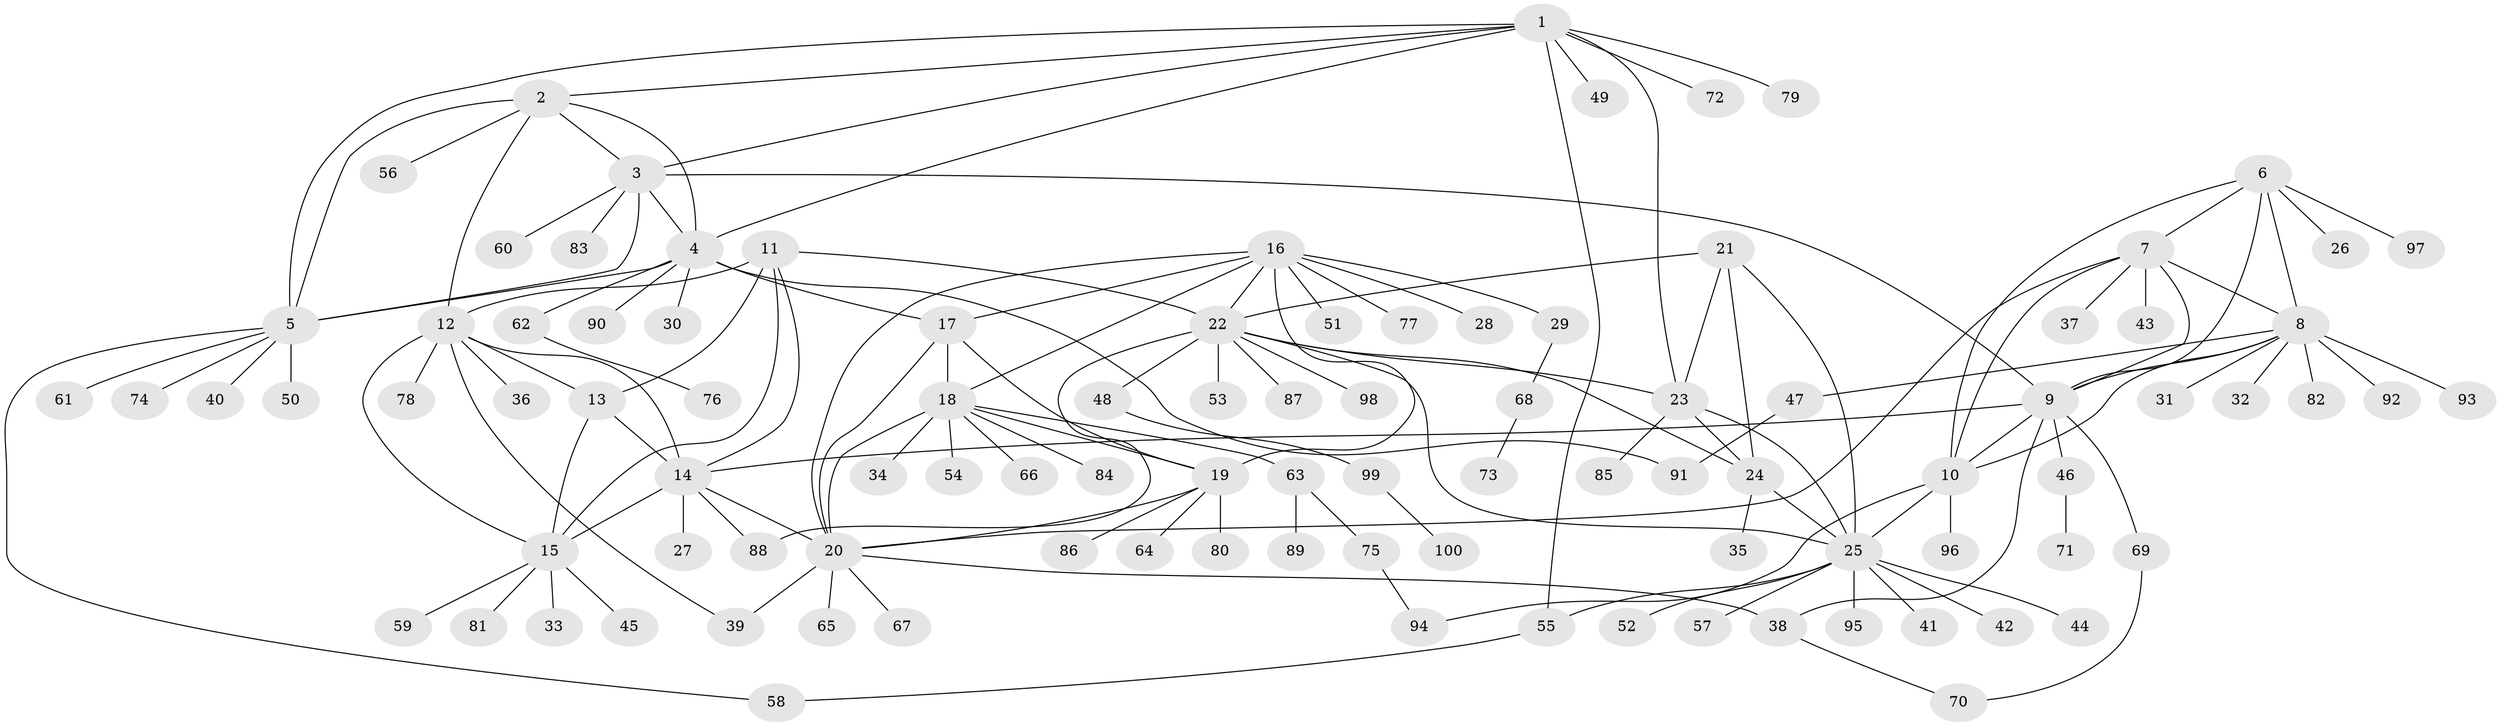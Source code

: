 // Generated by graph-tools (version 1.1) at 2025/37/03/09/25 02:37:33]
// undirected, 100 vertices, 143 edges
graph export_dot {
graph [start="1"]
  node [color=gray90,style=filled];
  1;
  2;
  3;
  4;
  5;
  6;
  7;
  8;
  9;
  10;
  11;
  12;
  13;
  14;
  15;
  16;
  17;
  18;
  19;
  20;
  21;
  22;
  23;
  24;
  25;
  26;
  27;
  28;
  29;
  30;
  31;
  32;
  33;
  34;
  35;
  36;
  37;
  38;
  39;
  40;
  41;
  42;
  43;
  44;
  45;
  46;
  47;
  48;
  49;
  50;
  51;
  52;
  53;
  54;
  55;
  56;
  57;
  58;
  59;
  60;
  61;
  62;
  63;
  64;
  65;
  66;
  67;
  68;
  69;
  70;
  71;
  72;
  73;
  74;
  75;
  76;
  77;
  78;
  79;
  80;
  81;
  82;
  83;
  84;
  85;
  86;
  87;
  88;
  89;
  90;
  91;
  92;
  93;
  94;
  95;
  96;
  97;
  98;
  99;
  100;
  1 -- 2;
  1 -- 3;
  1 -- 4;
  1 -- 5;
  1 -- 23;
  1 -- 49;
  1 -- 55;
  1 -- 72;
  1 -- 79;
  2 -- 3;
  2 -- 4;
  2 -- 5;
  2 -- 12;
  2 -- 56;
  3 -- 4;
  3 -- 5;
  3 -- 9;
  3 -- 60;
  3 -- 83;
  4 -- 5;
  4 -- 17;
  4 -- 30;
  4 -- 62;
  4 -- 90;
  4 -- 91;
  5 -- 40;
  5 -- 50;
  5 -- 58;
  5 -- 61;
  5 -- 74;
  6 -- 7;
  6 -- 8;
  6 -- 9;
  6 -- 10;
  6 -- 26;
  6 -- 97;
  7 -- 8;
  7 -- 9;
  7 -- 10;
  7 -- 20;
  7 -- 37;
  7 -- 43;
  8 -- 9;
  8 -- 10;
  8 -- 31;
  8 -- 32;
  8 -- 47;
  8 -- 82;
  8 -- 92;
  8 -- 93;
  9 -- 10;
  9 -- 14;
  9 -- 38;
  9 -- 46;
  9 -- 69;
  10 -- 25;
  10 -- 94;
  10 -- 96;
  11 -- 12;
  11 -- 13;
  11 -- 14;
  11 -- 15;
  11 -- 22;
  12 -- 13;
  12 -- 14;
  12 -- 15;
  12 -- 36;
  12 -- 39;
  12 -- 78;
  13 -- 14;
  13 -- 15;
  14 -- 15;
  14 -- 20;
  14 -- 27;
  14 -- 88;
  15 -- 33;
  15 -- 45;
  15 -- 59;
  15 -- 81;
  16 -- 17;
  16 -- 18;
  16 -- 19;
  16 -- 20;
  16 -- 22;
  16 -- 28;
  16 -- 29;
  16 -- 51;
  16 -- 77;
  17 -- 18;
  17 -- 19;
  17 -- 20;
  18 -- 19;
  18 -- 20;
  18 -- 34;
  18 -- 54;
  18 -- 63;
  18 -- 66;
  18 -- 84;
  19 -- 20;
  19 -- 64;
  19 -- 80;
  19 -- 86;
  20 -- 38;
  20 -- 39;
  20 -- 65;
  20 -- 67;
  21 -- 22;
  21 -- 23;
  21 -- 24;
  21 -- 25;
  22 -- 23;
  22 -- 24;
  22 -- 25;
  22 -- 48;
  22 -- 53;
  22 -- 87;
  22 -- 88;
  22 -- 98;
  23 -- 24;
  23 -- 25;
  23 -- 85;
  24 -- 25;
  24 -- 35;
  25 -- 41;
  25 -- 42;
  25 -- 44;
  25 -- 52;
  25 -- 55;
  25 -- 57;
  25 -- 95;
  29 -- 68;
  38 -- 70;
  46 -- 71;
  47 -- 91;
  48 -- 99;
  55 -- 58;
  62 -- 76;
  63 -- 75;
  63 -- 89;
  68 -- 73;
  69 -- 70;
  75 -- 94;
  99 -- 100;
}
